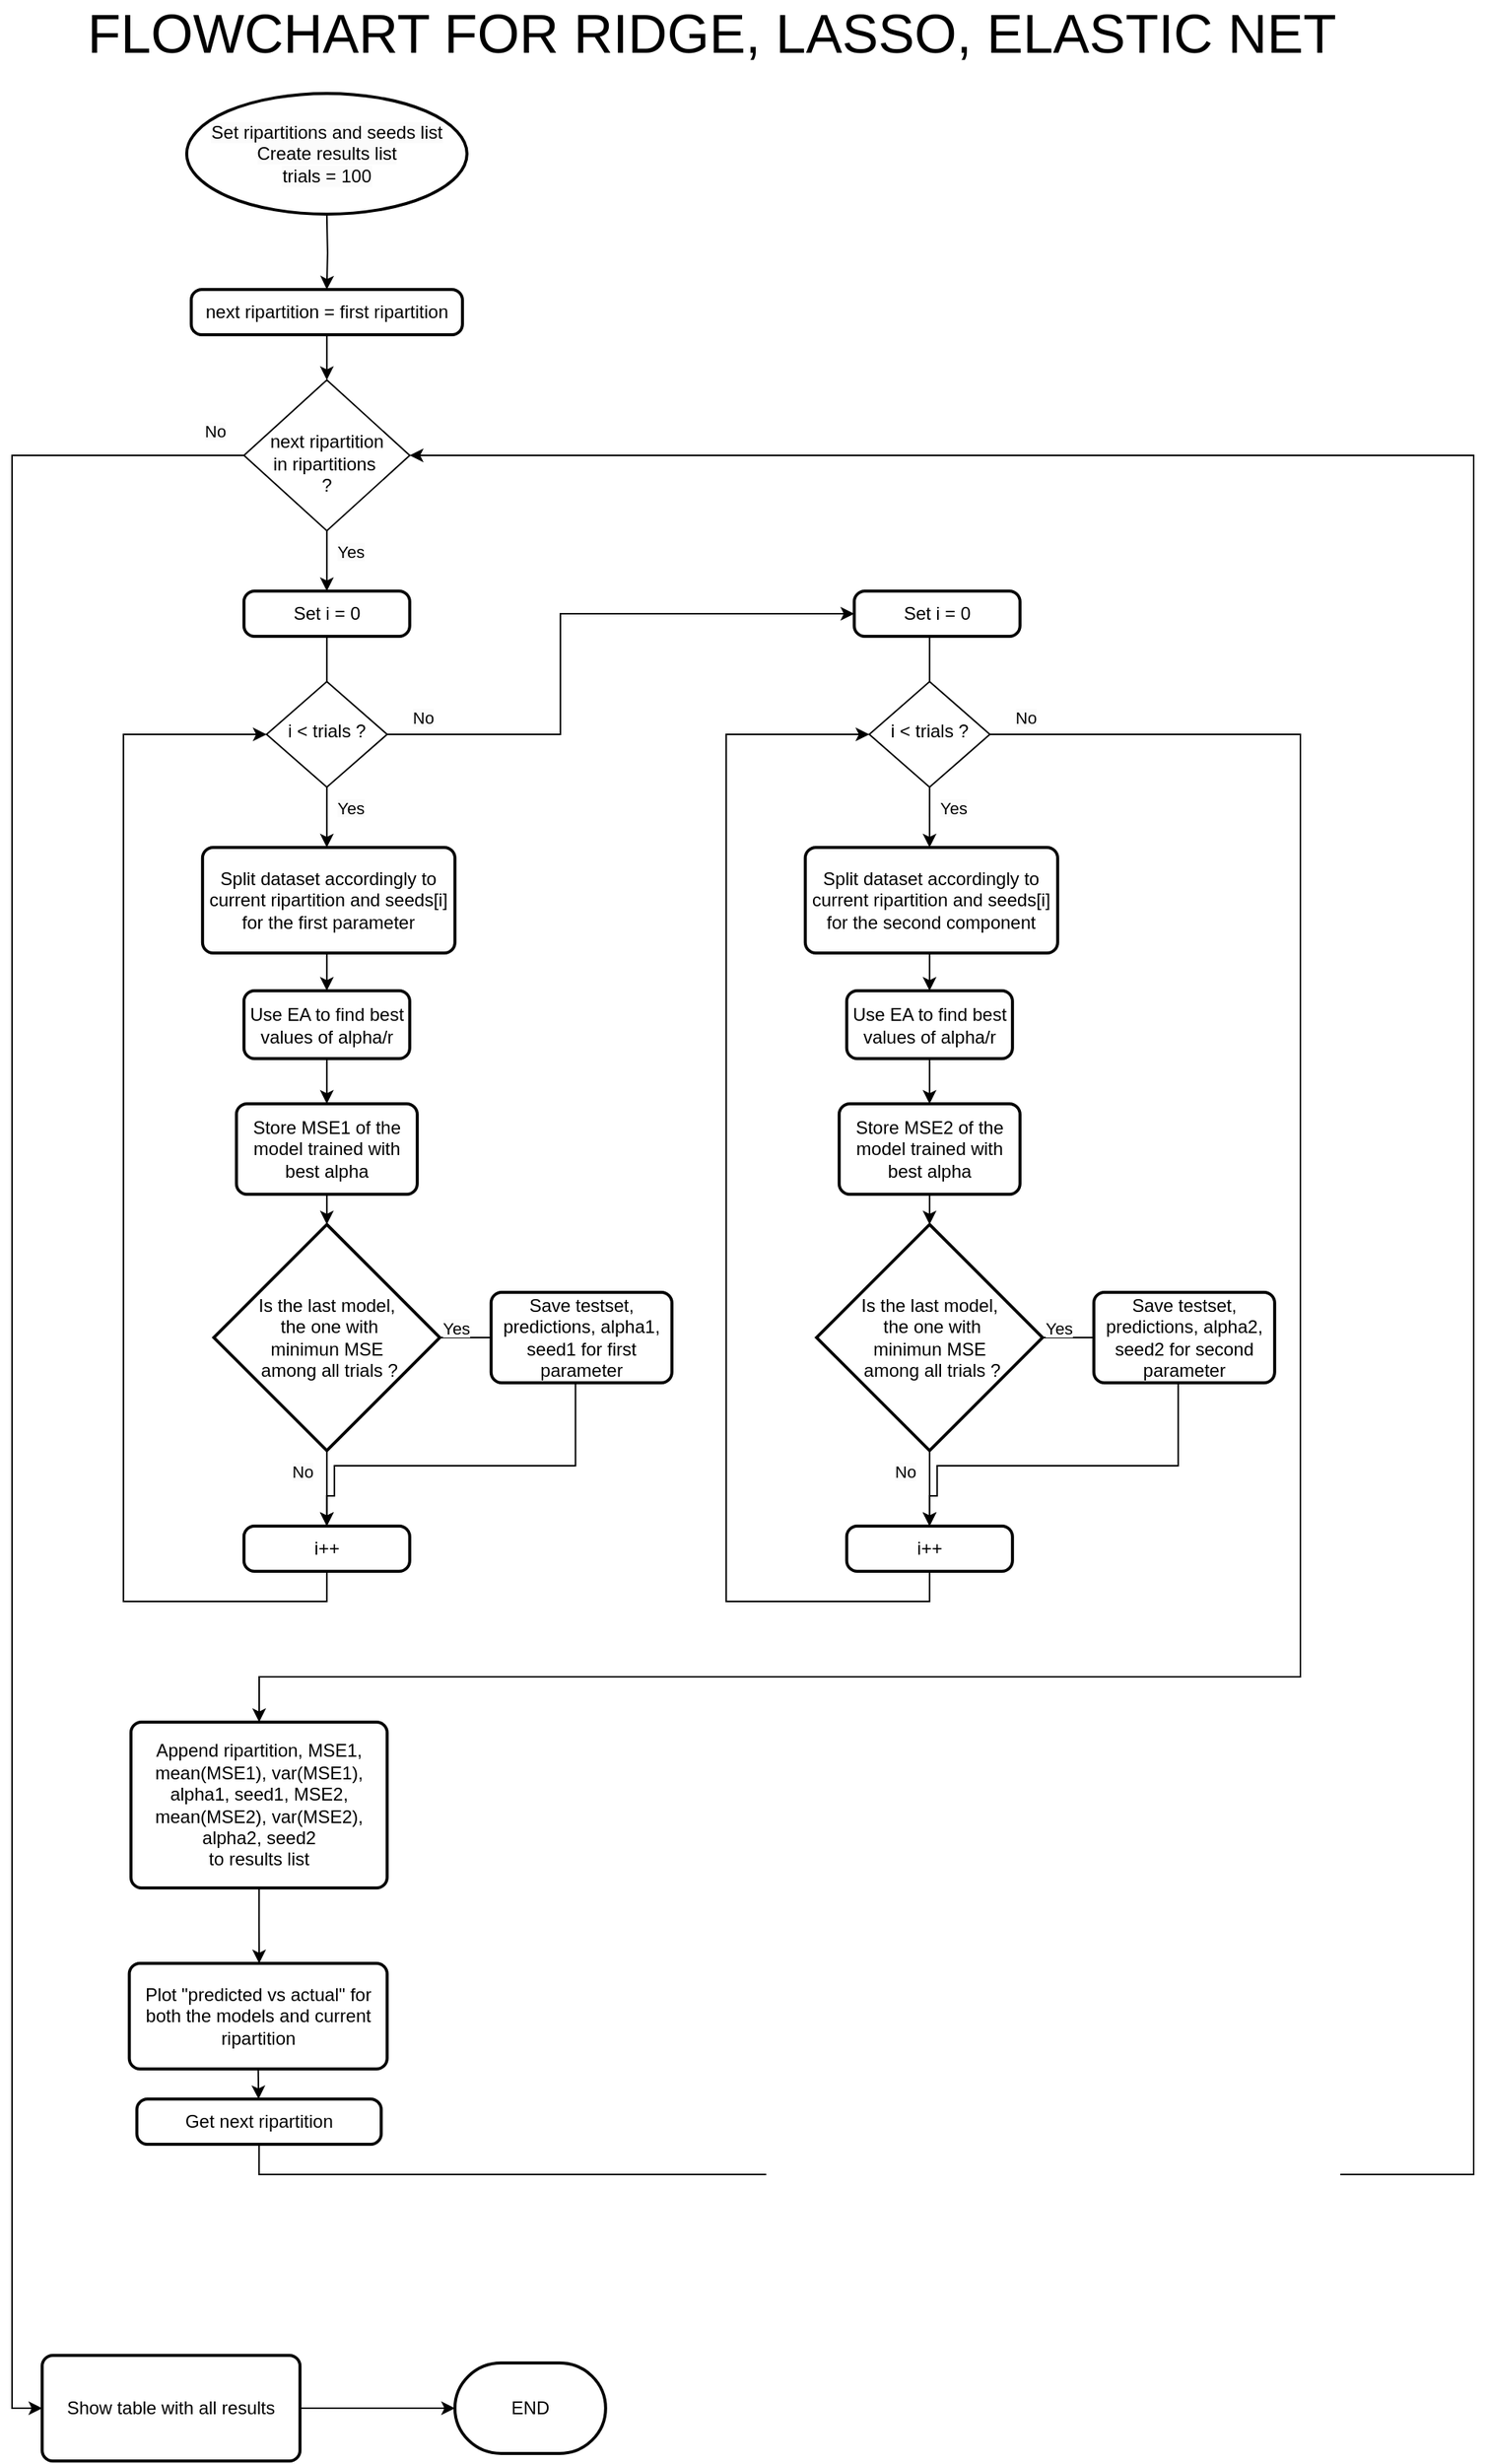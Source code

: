 <mxfile version="22.1.16" type="device">
  <diagram id="C5RBs43oDa-KdzZeNtuy" name="Page-1">
    <mxGraphModel dx="465" dy="234" grid="1" gridSize="10" guides="1" tooltips="1" connect="1" arrows="1" fold="1" page="1" pageScale="1" pageWidth="1169" pageHeight="1654" math="0" shadow="0">
      <root>
        <mxCell id="WIyWlLk6GJQsqaUBKTNV-0" />
        <mxCell id="WIyWlLk6GJQsqaUBKTNV-1" parent="WIyWlLk6GJQsqaUBKTNV-0" />
        <mxCell id="LebVT-fsiNY8ZmQKpkG3-3" style="edgeStyle=orthogonalEdgeStyle;rounded=0;orthogonalLoop=1;jettySize=auto;html=1;exitX=0.5;exitY=1;exitDx=0;exitDy=0;entryX=0.5;entryY=0;entryDx=0;entryDy=0;" parent="WIyWlLk6GJQsqaUBKTNV-1" target="LebVT-fsiNY8ZmQKpkG3-1" edge="1">
          <mxGeometry relative="1" as="geometry">
            <mxPoint x="328.91" y="150" as="sourcePoint" />
          </mxGeometry>
        </mxCell>
        <mxCell id="LebVT-fsiNY8ZmQKpkG3-7" style="edgeStyle=orthogonalEdgeStyle;rounded=0;orthogonalLoop=1;jettySize=auto;html=1;exitX=0.5;exitY=1;exitDx=0;exitDy=0;entryX=0.5;entryY=0;entryDx=0;entryDy=0;" parent="WIyWlLk6GJQsqaUBKTNV-1" source="WIyWlLk6GJQsqaUBKTNV-6" target="LebVT-fsiNY8ZmQKpkG3-5" edge="1">
          <mxGeometry relative="1" as="geometry" />
        </mxCell>
        <mxCell id="LebVT-fsiNY8ZmQKpkG3-87" style="edgeStyle=orthogonalEdgeStyle;rounded=0;orthogonalLoop=1;jettySize=auto;html=1;exitX=0;exitY=0.5;exitDx=0;exitDy=0;entryX=0;entryY=0.5;entryDx=0;entryDy=0;" parent="WIyWlLk6GJQsqaUBKTNV-1" source="WIyWlLk6GJQsqaUBKTNV-6" target="LebVT-fsiNY8ZmQKpkG3-88" edge="1">
          <mxGeometry relative="1" as="geometry">
            <mxPoint x="100.0" y="1623.75" as="targetPoint" />
          </mxGeometry>
        </mxCell>
        <mxCell id="WIyWlLk6GJQsqaUBKTNV-6" value="&lt;br&gt;next ripartition &lt;br&gt;in ripartitions&amp;nbsp;&lt;br&gt;?" style="rhombus;whiteSpace=wrap;html=1;shadow=0;fontFamily=Helvetica;fontSize=12;align=center;strokeWidth=1;spacing=6;spacingTop=-4;" parent="WIyWlLk6GJQsqaUBKTNV-1" vertex="1">
          <mxGeometry x="273.91" y="260" width="110" height="100" as="geometry" />
        </mxCell>
        <mxCell id="LebVT-fsiNY8ZmQKpkG3-4" style="edgeStyle=orthogonalEdgeStyle;rounded=0;orthogonalLoop=1;jettySize=auto;html=1;exitX=0.5;exitY=1;exitDx=0;exitDy=0;entryX=0.5;entryY=0;entryDx=0;entryDy=0;" parent="WIyWlLk6GJQsqaUBKTNV-1" source="LebVT-fsiNY8ZmQKpkG3-1" target="WIyWlLk6GJQsqaUBKTNV-6" edge="1">
          <mxGeometry relative="1" as="geometry" />
        </mxCell>
        <mxCell id="LebVT-fsiNY8ZmQKpkG3-1" value="next ripartition = first ripartition" style="rounded=1;whiteSpace=wrap;html=1;absoluteArcSize=1;arcSize=14;strokeWidth=2;" parent="WIyWlLk6GJQsqaUBKTNV-1" vertex="1">
          <mxGeometry x="238.91" y="200" width="180" height="30" as="geometry" />
        </mxCell>
        <mxCell id="LebVT-fsiNY8ZmQKpkG3-9" style="edgeStyle=orthogonalEdgeStyle;rounded=0;orthogonalLoop=1;jettySize=auto;html=1;exitX=0.5;exitY=1;exitDx=0;exitDy=0;" parent="WIyWlLk6GJQsqaUBKTNV-1" source="LebVT-fsiNY8ZmQKpkG3-5" edge="1">
          <mxGeometry relative="1" as="geometry">
            <mxPoint x="328.91" y="520" as="targetPoint" />
          </mxGeometry>
        </mxCell>
        <mxCell id="LebVT-fsiNY8ZmQKpkG3-5" value="Set i = 0" style="rounded=1;whiteSpace=wrap;html=1;absoluteArcSize=1;arcSize=14;strokeWidth=2;" parent="WIyWlLk6GJQsqaUBKTNV-1" vertex="1">
          <mxGeometry x="273.91" y="400" width="110" height="30" as="geometry" />
        </mxCell>
        <mxCell id="LebVT-fsiNY8ZmQKpkG3-8" value="&lt;span style=&quot;color: rgb(0, 0, 0); font-family: Helvetica; font-size: 11px; font-style: normal; font-variant-ligatures: normal; font-variant-caps: normal; font-weight: 400; letter-spacing: normal; orphans: 2; text-align: center; text-indent: 0px; text-transform: none; widows: 2; word-spacing: 0px; -webkit-text-stroke-width: 0px; background-color: rgb(251, 251, 251); text-decoration-thickness: initial; text-decoration-style: initial; text-decoration-color: initial; float: none; display: inline !important;&quot;&gt;Yes&lt;/span&gt;" style="text;whiteSpace=wrap;html=1;" parent="WIyWlLk6GJQsqaUBKTNV-1" vertex="1">
          <mxGeometry x="333.91" y="360" width="50" height="40" as="geometry" />
        </mxCell>
        <mxCell id="LebVT-fsiNY8ZmQKpkG3-11" style="edgeStyle=orthogonalEdgeStyle;rounded=0;orthogonalLoop=1;jettySize=auto;html=1;exitX=0.5;exitY=1;exitDx=0;exitDy=0;" parent="WIyWlLk6GJQsqaUBKTNV-1" source="LebVT-fsiNY8ZmQKpkG3-10" edge="1">
          <mxGeometry relative="1" as="geometry">
            <mxPoint x="328.91" y="570" as="targetPoint" />
          </mxGeometry>
        </mxCell>
        <mxCell id="LebVT-fsiNY8ZmQKpkG3-36" style="edgeStyle=orthogonalEdgeStyle;rounded=0;orthogonalLoop=1;jettySize=auto;html=1;exitX=1;exitY=0.5;exitDx=0;exitDy=0;entryX=0;entryY=0.5;entryDx=0;entryDy=0;" parent="WIyWlLk6GJQsqaUBKTNV-1" source="LebVT-fsiNY8ZmQKpkG3-10" target="LebVT-fsiNY8ZmQKpkG3-35" edge="1">
          <mxGeometry relative="1" as="geometry">
            <mxPoint x="673.91" y="400" as="targetPoint" />
            <Array as="points">
              <mxPoint x="483.91" y="495" />
              <mxPoint x="483.91" y="415" />
            </Array>
          </mxGeometry>
        </mxCell>
        <mxCell id="LebVT-fsiNY8ZmQKpkG3-10" value="i &amp;lt; trials ?" style="rhombus;whiteSpace=wrap;html=1;shadow=0;fontFamily=Helvetica;fontSize=12;align=center;strokeWidth=1;spacing=6;spacingTop=-4;" parent="WIyWlLk6GJQsqaUBKTNV-1" vertex="1">
          <mxGeometry x="288.91" y="460" width="80" height="70" as="geometry" />
        </mxCell>
        <mxCell id="LebVT-fsiNY8ZmQKpkG3-12" value="&lt;span style=&quot;color: rgb(0, 0, 0); font-family: Helvetica; font-size: 11px; font-style: normal; font-variant-ligatures: normal; font-variant-caps: normal; font-weight: 400; letter-spacing: normal; orphans: 2; text-align: center; text-indent: 0px; text-transform: none; widows: 2; word-spacing: 0px; -webkit-text-stroke-width: 0px; background-color: rgb(251, 251, 251); text-decoration-thickness: initial; text-decoration-style: initial; text-decoration-color: initial; float: none; display: inline !important;&quot;&gt;Yes&lt;/span&gt;" style="text;whiteSpace=wrap;html=1;" parent="WIyWlLk6GJQsqaUBKTNV-1" vertex="1">
          <mxGeometry x="333.91" y="530" width="50" height="40" as="geometry" />
        </mxCell>
        <mxCell id="LebVT-fsiNY8ZmQKpkG3-19" style="edgeStyle=orthogonalEdgeStyle;rounded=0;orthogonalLoop=1;jettySize=auto;html=1;exitX=0.5;exitY=1;exitDx=0;exitDy=0;entryX=0.5;entryY=0;entryDx=0;entryDy=0;" parent="WIyWlLk6GJQsqaUBKTNV-1" source="LebVT-fsiNY8ZmQKpkG3-13" target="LebVT-fsiNY8ZmQKpkG3-14" edge="1">
          <mxGeometry relative="1" as="geometry" />
        </mxCell>
        <mxCell id="LebVT-fsiNY8ZmQKpkG3-13" value="Split dataset accordingly to current ripartition and seeds[i] for the first parameter" style="rounded=1;whiteSpace=wrap;html=1;absoluteArcSize=1;arcSize=14;strokeWidth=2;" parent="WIyWlLk6GJQsqaUBKTNV-1" vertex="1">
          <mxGeometry x="246.41" y="570" width="167.5" height="70" as="geometry" />
        </mxCell>
        <mxCell id="LebVT-fsiNY8ZmQKpkG3-17" value="" style="edgeStyle=orthogonalEdgeStyle;rounded=0;orthogonalLoop=1;jettySize=auto;html=1;" parent="WIyWlLk6GJQsqaUBKTNV-1" source="LebVT-fsiNY8ZmQKpkG3-14" target="LebVT-fsiNY8ZmQKpkG3-16" edge="1">
          <mxGeometry relative="1" as="geometry" />
        </mxCell>
        <mxCell id="LebVT-fsiNY8ZmQKpkG3-14" value="Use EA to find best values of alpha/r" style="rounded=1;whiteSpace=wrap;html=1;absoluteArcSize=1;arcSize=14;strokeWidth=2;" parent="WIyWlLk6GJQsqaUBKTNV-1" vertex="1">
          <mxGeometry x="273.91" y="665" width="110" height="45" as="geometry" />
        </mxCell>
        <mxCell id="LebVT-fsiNY8ZmQKpkG3-16" value="Store MSE1 of the model trained with best alpha" style="rounded=1;whiteSpace=wrap;html=1;absoluteArcSize=1;arcSize=14;strokeWidth=2;" parent="WIyWlLk6GJQsqaUBKTNV-1" vertex="1">
          <mxGeometry x="268.91" y="740" width="120" height="60" as="geometry" />
        </mxCell>
        <mxCell id="LebVT-fsiNY8ZmQKpkG3-22" style="edgeStyle=orthogonalEdgeStyle;rounded=0;orthogonalLoop=1;jettySize=auto;html=1;exitX=1;exitY=0.5;exitDx=0;exitDy=0;exitPerimeter=0;" parent="WIyWlLk6GJQsqaUBKTNV-1" source="LebVT-fsiNY8ZmQKpkG3-20" edge="1">
          <mxGeometry relative="1" as="geometry">
            <mxPoint x="483.91" y="894.862" as="targetPoint" />
          </mxGeometry>
        </mxCell>
        <mxCell id="LebVT-fsiNY8ZmQKpkG3-26" style="edgeStyle=orthogonalEdgeStyle;rounded=0;orthogonalLoop=1;jettySize=auto;html=1;exitX=0.5;exitY=1;exitDx=0;exitDy=0;exitPerimeter=0;" parent="WIyWlLk6GJQsqaUBKTNV-1" source="LebVT-fsiNY8ZmQKpkG3-20" target="LebVT-fsiNY8ZmQKpkG3-28" edge="1">
          <mxGeometry relative="1" as="geometry">
            <mxPoint x="329.151" y="1030" as="targetPoint" />
          </mxGeometry>
        </mxCell>
        <mxCell id="LebVT-fsiNY8ZmQKpkG3-20" value="Is the last model,&lt;br&gt;&amp;nbsp;the one with &lt;br&gt;minimun MSE&lt;br&gt;&amp;nbsp;among all trials ?" style="strokeWidth=2;html=1;shape=mxgraph.flowchart.decision;whiteSpace=wrap;" parent="WIyWlLk6GJQsqaUBKTNV-1" vertex="1">
          <mxGeometry x="253.91" y="820" width="150" height="150" as="geometry" />
        </mxCell>
        <mxCell id="LebVT-fsiNY8ZmQKpkG3-21" style="edgeStyle=orthogonalEdgeStyle;rounded=0;orthogonalLoop=1;jettySize=auto;html=1;exitX=0.5;exitY=1;exitDx=0;exitDy=0;entryX=0.5;entryY=0;entryDx=0;entryDy=0;entryPerimeter=0;" parent="WIyWlLk6GJQsqaUBKTNV-1" source="LebVT-fsiNY8ZmQKpkG3-16" target="LebVT-fsiNY8ZmQKpkG3-20" edge="1">
          <mxGeometry relative="1" as="geometry" />
        </mxCell>
        <mxCell id="LebVT-fsiNY8ZmQKpkG3-23" value="&lt;span style=&quot;color: rgb(0, 0, 0); font-family: Helvetica; font-size: 11px; font-style: normal; font-variant-ligatures: normal; font-variant-caps: normal; font-weight: 400; letter-spacing: normal; orphans: 2; text-align: center; text-indent: 0px; text-transform: none; widows: 2; word-spacing: 0px; -webkit-text-stroke-width: 0px; background-color: rgb(251, 251, 251); text-decoration-thickness: initial; text-decoration-style: initial; text-decoration-color: initial; float: none; display: inline !important;&quot;&gt;Yes&lt;/span&gt;" style="text;whiteSpace=wrap;html=1;" parent="WIyWlLk6GJQsqaUBKTNV-1" vertex="1">
          <mxGeometry x="403.91" y="875" width="50" height="40" as="geometry" />
        </mxCell>
        <mxCell id="LebVT-fsiNY8ZmQKpkG3-27" style="edgeStyle=orthogonalEdgeStyle;rounded=0;orthogonalLoop=1;jettySize=auto;html=1;exitX=0.5;exitY=1;exitDx=0;exitDy=0;entryX=0.5;entryY=0;entryDx=0;entryDy=0;" parent="WIyWlLk6GJQsqaUBKTNV-1" source="LebVT-fsiNY8ZmQKpkG3-24" target="LebVT-fsiNY8ZmQKpkG3-28" edge="1">
          <mxGeometry relative="1" as="geometry">
            <mxPoint x="463.91" y="1000" as="targetPoint" />
            <Array as="points">
              <mxPoint x="493.91" y="925" />
              <mxPoint x="493.91" y="980" />
              <mxPoint x="333.91" y="980" />
              <mxPoint x="333.91" y="1000" />
              <mxPoint x="328.91" y="1000" />
            </Array>
          </mxGeometry>
        </mxCell>
        <mxCell id="LebVT-fsiNY8ZmQKpkG3-24" value="Save testset, predictions, alpha1, seed1 for first parameter" style="rounded=1;whiteSpace=wrap;html=1;absoluteArcSize=1;arcSize=14;strokeWidth=2;" parent="WIyWlLk6GJQsqaUBKTNV-1" vertex="1">
          <mxGeometry x="437.91" y="865" width="120" height="60" as="geometry" />
        </mxCell>
        <mxCell id="LebVT-fsiNY8ZmQKpkG3-31" style="edgeStyle=orthogonalEdgeStyle;rounded=0;orthogonalLoop=1;jettySize=auto;html=1;exitX=0.5;exitY=1;exitDx=0;exitDy=0;entryX=0;entryY=0.5;entryDx=0;entryDy=0;" parent="WIyWlLk6GJQsqaUBKTNV-1" source="LebVT-fsiNY8ZmQKpkG3-28" target="LebVT-fsiNY8ZmQKpkG3-10" edge="1">
          <mxGeometry relative="1" as="geometry">
            <mxPoint x="173.91" y="400" as="targetPoint" />
            <Array as="points">
              <mxPoint x="328.91" y="1070" />
              <mxPoint x="193.91" y="1070" />
              <mxPoint x="193.91" y="495" />
            </Array>
          </mxGeometry>
        </mxCell>
        <mxCell id="LebVT-fsiNY8ZmQKpkG3-28" value="i++" style="rounded=1;whiteSpace=wrap;html=1;absoluteArcSize=1;arcSize=14;strokeWidth=2;" parent="WIyWlLk6GJQsqaUBKTNV-1" vertex="1">
          <mxGeometry x="273.91" y="1020" width="110" height="30" as="geometry" />
        </mxCell>
        <mxCell id="LebVT-fsiNY8ZmQKpkG3-29" value="&lt;span style=&quot;color: rgb(0, 0, 0); font-family: Helvetica; font-size: 11px; font-style: normal; font-variant-ligatures: normal; font-variant-caps: normal; font-weight: 400; letter-spacing: normal; orphans: 2; text-align: center; text-indent: 0px; text-transform: none; widows: 2; word-spacing: 0px; -webkit-text-stroke-width: 0px; background-color: rgb(251, 251, 251); text-decoration-thickness: initial; text-decoration-style: initial; text-decoration-color: initial; float: none; display: inline !important;&quot;&gt;No&lt;/span&gt;" style="text;whiteSpace=wrap;html=1;" parent="WIyWlLk6GJQsqaUBKTNV-1" vertex="1">
          <mxGeometry x="303.91" y="970" width="50" height="40" as="geometry" />
        </mxCell>
        <mxCell id="LebVT-fsiNY8ZmQKpkG3-34" value="&lt;span style=&quot;color: rgb(0, 0, 0); font-family: Helvetica; font-size: 11px; font-style: normal; font-variant-ligatures: normal; font-variant-caps: normal; font-weight: 400; letter-spacing: normal; orphans: 2; text-align: center; text-indent: 0px; text-transform: none; widows: 2; word-spacing: 0px; -webkit-text-stroke-width: 0px; background-color: rgb(251, 251, 251); text-decoration-thickness: initial; text-decoration-style: initial; text-decoration-color: initial; float: none; display: inline !important;&quot;&gt;No&lt;/span&gt;" style="text;whiteSpace=wrap;html=1;" parent="WIyWlLk6GJQsqaUBKTNV-1" vertex="1">
          <mxGeometry x="383.91" y="470" width="50" height="40" as="geometry" />
        </mxCell>
        <mxCell id="LebVT-fsiNY8ZmQKpkG3-35" value="Set i = 0" style="rounded=1;whiteSpace=wrap;html=1;absoluteArcSize=1;arcSize=14;strokeWidth=2;" parent="WIyWlLk6GJQsqaUBKTNV-1" vertex="1">
          <mxGeometry x="678.91" y="400" width="110" height="30" as="geometry" />
        </mxCell>
        <mxCell id="LebVT-fsiNY8ZmQKpkG3-37" style="edgeStyle=orthogonalEdgeStyle;rounded=0;orthogonalLoop=1;jettySize=auto;html=1;exitX=0.5;exitY=1;exitDx=0;exitDy=0;" parent="WIyWlLk6GJQsqaUBKTNV-1" edge="1">
          <mxGeometry relative="1" as="geometry">
            <mxPoint x="728.91" y="520" as="targetPoint" />
            <mxPoint x="728.91" y="430" as="sourcePoint" />
            <Array as="points">
              <mxPoint x="728.91" y="475" />
              <mxPoint x="729.91" y="520" />
            </Array>
          </mxGeometry>
        </mxCell>
        <mxCell id="LebVT-fsiNY8ZmQKpkG3-39" style="edgeStyle=orthogonalEdgeStyle;rounded=0;orthogonalLoop=1;jettySize=auto;html=1;exitX=0.5;exitY=1;exitDx=0;exitDy=0;" parent="WIyWlLk6GJQsqaUBKTNV-1" source="LebVT-fsiNY8ZmQKpkG3-40" edge="1">
          <mxGeometry relative="1" as="geometry">
            <mxPoint x="728.91" y="570" as="targetPoint" />
          </mxGeometry>
        </mxCell>
        <mxCell id="LebVT-fsiNY8ZmQKpkG3-40" value="i &amp;lt; trials ?" style="rhombus;whiteSpace=wrap;html=1;shadow=0;fontFamily=Helvetica;fontSize=12;align=center;strokeWidth=1;spacing=6;spacingTop=-4;" parent="WIyWlLk6GJQsqaUBKTNV-1" vertex="1">
          <mxGeometry x="688.91" y="460" width="80" height="70" as="geometry" />
        </mxCell>
        <mxCell id="LebVT-fsiNY8ZmQKpkG3-41" value="&lt;span style=&quot;color: rgb(0, 0, 0); font-family: Helvetica; font-size: 11px; font-style: normal; font-variant-ligatures: normal; font-variant-caps: normal; font-weight: 400; letter-spacing: normal; orphans: 2; text-align: center; text-indent: 0px; text-transform: none; widows: 2; word-spacing: 0px; -webkit-text-stroke-width: 0px; background-color: rgb(251, 251, 251); text-decoration-thickness: initial; text-decoration-style: initial; text-decoration-color: initial; float: none; display: inline !important;&quot;&gt;Yes&lt;/span&gt;" style="text;whiteSpace=wrap;html=1;" parent="WIyWlLk6GJQsqaUBKTNV-1" vertex="1">
          <mxGeometry x="733.91" y="530" width="50" height="40" as="geometry" />
        </mxCell>
        <mxCell id="LebVT-fsiNY8ZmQKpkG3-42" style="edgeStyle=orthogonalEdgeStyle;rounded=0;orthogonalLoop=1;jettySize=auto;html=1;exitX=0.5;exitY=1;exitDx=0;exitDy=0;entryX=0.5;entryY=0;entryDx=0;entryDy=0;" parent="WIyWlLk6GJQsqaUBKTNV-1" source="LebVT-fsiNY8ZmQKpkG3-43" target="LebVT-fsiNY8ZmQKpkG3-45" edge="1">
          <mxGeometry relative="1" as="geometry" />
        </mxCell>
        <mxCell id="LebVT-fsiNY8ZmQKpkG3-43" value="Split dataset accordingly to current ripartition and seeds[i] for the second component" style="rounded=1;whiteSpace=wrap;html=1;absoluteArcSize=1;arcSize=14;strokeWidth=2;" parent="WIyWlLk6GJQsqaUBKTNV-1" vertex="1">
          <mxGeometry x="646.41" y="570" width="167.5" height="70" as="geometry" />
        </mxCell>
        <mxCell id="LebVT-fsiNY8ZmQKpkG3-44" value="" style="edgeStyle=orthogonalEdgeStyle;rounded=0;orthogonalLoop=1;jettySize=auto;html=1;" parent="WIyWlLk6GJQsqaUBKTNV-1" source="LebVT-fsiNY8ZmQKpkG3-45" target="LebVT-fsiNY8ZmQKpkG3-46" edge="1">
          <mxGeometry relative="1" as="geometry" />
        </mxCell>
        <mxCell id="LebVT-fsiNY8ZmQKpkG3-45" value="Use EA to find best values of alpha/r" style="rounded=1;whiteSpace=wrap;html=1;absoluteArcSize=1;arcSize=14;strokeWidth=2;" parent="WIyWlLk6GJQsqaUBKTNV-1" vertex="1">
          <mxGeometry x="673.91" y="665" width="110" height="45" as="geometry" />
        </mxCell>
        <mxCell id="LebVT-fsiNY8ZmQKpkG3-46" value="Store MSE2 of the model trained with best alpha" style="rounded=1;whiteSpace=wrap;html=1;absoluteArcSize=1;arcSize=14;strokeWidth=2;" parent="WIyWlLk6GJQsqaUBKTNV-1" vertex="1">
          <mxGeometry x="668.91" y="740" width="120" height="60" as="geometry" />
        </mxCell>
        <mxCell id="LebVT-fsiNY8ZmQKpkG3-47" style="edgeStyle=orthogonalEdgeStyle;rounded=0;orthogonalLoop=1;jettySize=auto;html=1;exitX=1;exitY=0.5;exitDx=0;exitDy=0;exitPerimeter=0;" parent="WIyWlLk6GJQsqaUBKTNV-1" source="LebVT-fsiNY8ZmQKpkG3-49" edge="1">
          <mxGeometry relative="1" as="geometry">
            <mxPoint x="883.91" y="894.862" as="targetPoint" />
          </mxGeometry>
        </mxCell>
        <mxCell id="LebVT-fsiNY8ZmQKpkG3-48" style="edgeStyle=orthogonalEdgeStyle;rounded=0;orthogonalLoop=1;jettySize=auto;html=1;exitX=0.5;exitY=1;exitDx=0;exitDy=0;exitPerimeter=0;" parent="WIyWlLk6GJQsqaUBKTNV-1" source="LebVT-fsiNY8ZmQKpkG3-49" target="LebVT-fsiNY8ZmQKpkG3-55" edge="1">
          <mxGeometry relative="1" as="geometry">
            <mxPoint x="729.151" y="1030" as="targetPoint" />
          </mxGeometry>
        </mxCell>
        <mxCell id="LebVT-fsiNY8ZmQKpkG3-49" value="Is the last model,&lt;br&gt;&amp;nbsp;the one with &lt;br&gt;minimun MSE&lt;br&gt;&amp;nbsp;among all trials ?" style="strokeWidth=2;html=1;shape=mxgraph.flowchart.decision;whiteSpace=wrap;" parent="WIyWlLk6GJQsqaUBKTNV-1" vertex="1">
          <mxGeometry x="653.91" y="820" width="150" height="150" as="geometry" />
        </mxCell>
        <mxCell id="LebVT-fsiNY8ZmQKpkG3-50" style="edgeStyle=orthogonalEdgeStyle;rounded=0;orthogonalLoop=1;jettySize=auto;html=1;exitX=0.5;exitY=1;exitDx=0;exitDy=0;entryX=0.5;entryY=0;entryDx=0;entryDy=0;entryPerimeter=0;" parent="WIyWlLk6GJQsqaUBKTNV-1" source="LebVT-fsiNY8ZmQKpkG3-46" target="LebVT-fsiNY8ZmQKpkG3-49" edge="1">
          <mxGeometry relative="1" as="geometry" />
        </mxCell>
        <mxCell id="LebVT-fsiNY8ZmQKpkG3-51" value="&lt;span style=&quot;color: rgb(0, 0, 0); font-family: Helvetica; font-size: 11px; font-style: normal; font-variant-ligatures: normal; font-variant-caps: normal; font-weight: 400; letter-spacing: normal; orphans: 2; text-align: center; text-indent: 0px; text-transform: none; widows: 2; word-spacing: 0px; -webkit-text-stroke-width: 0px; background-color: rgb(251, 251, 251); text-decoration-thickness: initial; text-decoration-style: initial; text-decoration-color: initial; float: none; display: inline !important;&quot;&gt;Yes&lt;/span&gt;" style="text;whiteSpace=wrap;html=1;" parent="WIyWlLk6GJQsqaUBKTNV-1" vertex="1">
          <mxGeometry x="803.91" y="875" width="50" height="40" as="geometry" />
        </mxCell>
        <mxCell id="LebVT-fsiNY8ZmQKpkG3-52" style="edgeStyle=orthogonalEdgeStyle;rounded=0;orthogonalLoop=1;jettySize=auto;html=1;exitX=0.5;exitY=1;exitDx=0;exitDy=0;entryX=0.5;entryY=0;entryDx=0;entryDy=0;" parent="WIyWlLk6GJQsqaUBKTNV-1" source="LebVT-fsiNY8ZmQKpkG3-53" target="LebVT-fsiNY8ZmQKpkG3-55" edge="1">
          <mxGeometry relative="1" as="geometry">
            <mxPoint x="863.91" y="1000" as="targetPoint" />
            <Array as="points">
              <mxPoint x="893.91" y="925" />
              <mxPoint x="893.91" y="980" />
              <mxPoint x="733.91" y="980" />
              <mxPoint x="733.91" y="1000" />
              <mxPoint x="728.91" y="1000" />
            </Array>
          </mxGeometry>
        </mxCell>
        <mxCell id="LebVT-fsiNY8ZmQKpkG3-53" value="Save testset, predictions, alpha2, seed2 for second parameter" style="rounded=1;whiteSpace=wrap;html=1;absoluteArcSize=1;arcSize=14;strokeWidth=2;" parent="WIyWlLk6GJQsqaUBKTNV-1" vertex="1">
          <mxGeometry x="837.91" y="865" width="120" height="60" as="geometry" />
        </mxCell>
        <mxCell id="LebVT-fsiNY8ZmQKpkG3-54" style="edgeStyle=orthogonalEdgeStyle;rounded=0;orthogonalLoop=1;jettySize=auto;html=1;exitX=0.5;exitY=1;exitDx=0;exitDy=0;entryX=0;entryY=0.5;entryDx=0;entryDy=0;" parent="WIyWlLk6GJQsqaUBKTNV-1" source="LebVT-fsiNY8ZmQKpkG3-55" target="LebVT-fsiNY8ZmQKpkG3-40" edge="1">
          <mxGeometry relative="1" as="geometry">
            <mxPoint x="673.91" y="415" as="targetPoint" />
            <Array as="points">
              <mxPoint x="728.91" y="1070" />
              <mxPoint x="593.91" y="1070" />
              <mxPoint x="593.91" y="495" />
            </Array>
          </mxGeometry>
        </mxCell>
        <mxCell id="LebVT-fsiNY8ZmQKpkG3-55" value="i++" style="rounded=1;whiteSpace=wrap;html=1;absoluteArcSize=1;arcSize=14;strokeWidth=2;" parent="WIyWlLk6GJQsqaUBKTNV-1" vertex="1">
          <mxGeometry x="673.91" y="1020" width="110" height="30" as="geometry" />
        </mxCell>
        <mxCell id="LebVT-fsiNY8ZmQKpkG3-56" value="&lt;span style=&quot;color: rgb(0, 0, 0); font-family: Helvetica; font-size: 11px; font-style: normal; font-variant-ligatures: normal; font-variant-caps: normal; font-weight: 400; letter-spacing: normal; orphans: 2; text-align: center; text-indent: 0px; text-transform: none; widows: 2; word-spacing: 0px; -webkit-text-stroke-width: 0px; background-color: rgb(251, 251, 251); text-decoration-thickness: initial; text-decoration-style: initial; text-decoration-color: initial; float: none; display: inline !important;&quot;&gt;No&lt;/span&gt;" style="text;whiteSpace=wrap;html=1;" parent="WIyWlLk6GJQsqaUBKTNV-1" vertex="1">
          <mxGeometry x="703.91" y="970" width="50" height="40" as="geometry" />
        </mxCell>
        <mxCell id="LebVT-fsiNY8ZmQKpkG3-57" value="&lt;span style=&quot;color: rgb(0, 0, 0); font-family: Helvetica; font-size: 11px; font-style: normal; font-variant-ligatures: normal; font-variant-caps: normal; font-weight: 400; letter-spacing: normal; orphans: 2; text-align: center; text-indent: 0px; text-transform: none; widows: 2; word-spacing: 0px; -webkit-text-stroke-width: 0px; background-color: rgb(251, 251, 251); text-decoration-thickness: initial; text-decoration-style: initial; text-decoration-color: initial; float: none; display: inline !important;&quot;&gt;No&lt;/span&gt;" style="text;whiteSpace=wrap;html=1;" parent="WIyWlLk6GJQsqaUBKTNV-1" vertex="1">
          <mxGeometry x="783.91" y="470" width="50" height="40" as="geometry" />
        </mxCell>
        <mxCell id="LebVT-fsiNY8ZmQKpkG3-81" value="" style="edgeStyle=orthogonalEdgeStyle;rounded=0;orthogonalLoop=1;jettySize=auto;html=1;exitX=1;exitY=0.5;exitDx=0;exitDy=0;" parent="WIyWlLk6GJQsqaUBKTNV-1" source="LebVT-fsiNY8ZmQKpkG3-40" target="LebVT-fsiNY8ZmQKpkG3-80" edge="1">
          <mxGeometry relative="1" as="geometry">
            <mxPoint x="983.91" y="1130" as="targetPoint" />
            <mxPoint x="768.91" y="495" as="sourcePoint" />
            <Array as="points">
              <mxPoint x="975" y="495" />
              <mxPoint x="975" y="1120" />
              <mxPoint x="284" y="1120" />
            </Array>
          </mxGeometry>
        </mxCell>
        <mxCell id="LebVT-fsiNY8ZmQKpkG3-82" style="edgeStyle=orthogonalEdgeStyle;rounded=0;orthogonalLoop=1;jettySize=auto;html=1;exitX=0.5;exitY=1;exitDx=0;exitDy=0;" parent="WIyWlLk6GJQsqaUBKTNV-1" source="LebVT-fsiNY8ZmQKpkG3-80" edge="1">
          <mxGeometry relative="1" as="geometry">
            <mxPoint x="284" y="1310" as="targetPoint" />
          </mxGeometry>
        </mxCell>
        <mxCell id="LebVT-fsiNY8ZmQKpkG3-80" value="Append ripartition, MSE1, mean(MSE1), var(MSE1), alpha1, seed1, MSE2, mean(MSE2), var(MSE2), alpha2, seed2 &lt;br&gt;to results list" style="rounded=1;whiteSpace=wrap;html=1;absoluteArcSize=1;arcSize=14;strokeWidth=2;" parent="WIyWlLk6GJQsqaUBKTNV-1" vertex="1">
          <mxGeometry x="198.91" y="1150" width="170" height="110" as="geometry" />
        </mxCell>
        <mxCell id="LebVT-fsiNY8ZmQKpkG3-84" style="edgeStyle=orthogonalEdgeStyle;rounded=0;orthogonalLoop=1;jettySize=auto;html=1;exitX=0.5;exitY=1;exitDx=0;exitDy=0;" parent="WIyWlLk6GJQsqaUBKTNV-1" source="LebVT-fsiNY8ZmQKpkG3-83" edge="1">
          <mxGeometry relative="1" as="geometry">
            <mxPoint x="283.593" y="1400" as="targetPoint" />
          </mxGeometry>
        </mxCell>
        <mxCell id="LebVT-fsiNY8ZmQKpkG3-83" value="Plot &quot;predicted vs actual&quot; for both the models and current ripartition" style="rounded=1;whiteSpace=wrap;html=1;absoluteArcSize=1;arcSize=14;strokeWidth=2;" parent="WIyWlLk6GJQsqaUBKTNV-1" vertex="1">
          <mxGeometry x="197.82" y="1310" width="171.09" height="70" as="geometry" />
        </mxCell>
        <mxCell id="LebVT-fsiNY8ZmQKpkG3-86" style="edgeStyle=orthogonalEdgeStyle;rounded=0;orthogonalLoop=1;jettySize=auto;html=1;exitX=0.5;exitY=1;exitDx=0;exitDy=0;entryX=1;entryY=0.5;entryDx=0;entryDy=0;" parent="WIyWlLk6GJQsqaUBKTNV-1" source="LebVT-fsiNY8ZmQKpkG3-85" target="WIyWlLk6GJQsqaUBKTNV-6" edge="1">
          <mxGeometry relative="1" as="geometry">
            <Array as="points">
              <mxPoint x="284" y="1450" />
              <mxPoint x="1090" y="1450" />
              <mxPoint x="1090" y="310" />
            </Array>
          </mxGeometry>
        </mxCell>
        <mxCell id="LebVT-fsiNY8ZmQKpkG3-85" value="Get next ripartition" style="rounded=1;whiteSpace=wrap;html=1;absoluteArcSize=1;arcSize=14;strokeWidth=2;" parent="WIyWlLk6GJQsqaUBKTNV-1" vertex="1">
          <mxGeometry x="202.82" y="1400" width="162.18" height="30" as="geometry" />
        </mxCell>
        <mxCell id="LebVT-fsiNY8ZmQKpkG3-89" style="edgeStyle=orthogonalEdgeStyle;rounded=0;orthogonalLoop=1;jettySize=auto;html=1;exitX=1;exitY=0.5;exitDx=0;exitDy=0;entryX=0;entryY=0.5;entryDx=0;entryDy=0;entryPerimeter=0;" parent="WIyWlLk6GJQsqaUBKTNV-1" source="LebVT-fsiNY8ZmQKpkG3-88" target="LebVT-fsiNY8ZmQKpkG3-90" edge="1">
          <mxGeometry relative="1" as="geometry">
            <mxPoint x="410" y="1604.75" as="targetPoint" />
          </mxGeometry>
        </mxCell>
        <mxCell id="LebVT-fsiNY8ZmQKpkG3-88" value="Show table with all results" style="rounded=1;whiteSpace=wrap;html=1;absoluteArcSize=1;arcSize=14;strokeWidth=2;" parent="WIyWlLk6GJQsqaUBKTNV-1" vertex="1">
          <mxGeometry x="140" y="1570" width="171.09" height="70" as="geometry" />
        </mxCell>
        <mxCell id="LebVT-fsiNY8ZmQKpkG3-90" value="END" style="strokeWidth=2;html=1;shape=mxgraph.flowchart.terminator;whiteSpace=wrap;" parent="WIyWlLk6GJQsqaUBKTNV-1" vertex="1">
          <mxGeometry x="413.91" y="1575" width="100" height="60" as="geometry" />
        </mxCell>
        <mxCell id="LebVT-fsiNY8ZmQKpkG3-91" value="&lt;span style=&quot;color: rgb(0, 0, 0); font-family: Helvetica; font-size: 11px; font-style: normal; font-variant-ligatures: normal; font-variant-caps: normal; font-weight: 400; letter-spacing: normal; orphans: 2; text-align: center; text-indent: 0px; text-transform: none; widows: 2; word-spacing: 0px; -webkit-text-stroke-width: 0px; background-color: rgb(251, 251, 251); text-decoration-thickness: initial; text-decoration-style: initial; text-decoration-color: initial; float: none; display: inline !important;&quot;&gt;No&lt;/span&gt;" style="text;whiteSpace=wrap;html=1;" parent="WIyWlLk6GJQsqaUBKTNV-1" vertex="1">
          <mxGeometry x="246.41" y="280" width="50" height="40" as="geometry" />
        </mxCell>
        <mxCell id="LebVT-fsiNY8ZmQKpkG3-92" value="&lt;font style=&quot;font-size: 36px;&quot;&gt;FLOWCHART FOR RIDGE, LASSO, ELASTIC NET&lt;/font&gt;" style="text;html=1;strokeColor=none;fillColor=none;align=center;verticalAlign=middle;whiteSpace=wrap;rounded=0;" parent="WIyWlLk6GJQsqaUBKTNV-1" vertex="1">
          <mxGeometry x="162" y="10" width="845" height="40" as="geometry" />
        </mxCell>
        <mxCell id="nP6RlZrr9xRuI3rNWLar-0" value="&lt;span style=&quot;color: rgb(0, 0, 0); font-family: Helvetica; font-size: 12px; font-style: normal; font-variant-ligatures: normal; font-variant-caps: normal; font-weight: 400; letter-spacing: normal; orphans: 2; text-align: center; text-indent: 0px; text-transform: none; widows: 2; word-spacing: 0px; -webkit-text-stroke-width: 0px; background-color: rgb(251, 251, 251); text-decoration-thickness: initial; text-decoration-style: initial; text-decoration-color: initial; float: none; display: inline !important;&quot;&gt;Set ripartitions and seeds list&lt;/span&gt;&lt;br style=&quot;border-color: var(--border-color); color: rgb(0, 0, 0); font-family: Helvetica; font-size: 12px; font-style: normal; font-variant-ligatures: normal; font-variant-caps: normal; font-weight: 400; letter-spacing: normal; orphans: 2; text-align: center; text-indent: 0px; text-transform: none; widows: 2; word-spacing: 0px; -webkit-text-stroke-width: 0px; background-color: rgb(251, 251, 251); text-decoration-thickness: initial; text-decoration-style: initial; text-decoration-color: initial;&quot;&gt;&lt;span style=&quot;color: rgb(0, 0, 0); font-family: Helvetica; font-size: 12px; font-style: normal; font-variant-ligatures: normal; font-variant-caps: normal; font-weight: 400; letter-spacing: normal; orphans: 2; text-align: center; text-indent: 0px; text-transform: none; widows: 2; word-spacing: 0px; -webkit-text-stroke-width: 0px; background-color: rgb(251, 251, 251); text-decoration-thickness: initial; text-decoration-style: initial; text-decoration-color: initial; float: none; display: inline !important;&quot;&gt;Create results list&lt;/span&gt;&lt;br style=&quot;border-color: var(--border-color); color: rgb(0, 0, 0); font-family: Helvetica; font-size: 12px; font-style: normal; font-variant-ligatures: normal; font-variant-caps: normal; font-weight: 400; letter-spacing: normal; orphans: 2; text-align: center; text-indent: 0px; text-transform: none; widows: 2; word-spacing: 0px; -webkit-text-stroke-width: 0px; background-color: rgb(251, 251, 251); text-decoration-thickness: initial; text-decoration-style: initial; text-decoration-color: initial;&quot;&gt;&lt;span style=&quot;color: rgb(0, 0, 0); font-family: Helvetica; font-size: 12px; font-style: normal; font-variant-ligatures: normal; font-variant-caps: normal; font-weight: 400; letter-spacing: normal; orphans: 2; text-align: center; text-indent: 0px; text-transform: none; widows: 2; word-spacing: 0px; -webkit-text-stroke-width: 0px; background-color: rgb(251, 251, 251); text-decoration-thickness: initial; text-decoration-style: initial; text-decoration-color: initial; float: none; display: inline !important;&quot;&gt;trials = 100&lt;/span&gt;" style="strokeWidth=2;html=1;shape=mxgraph.flowchart.start_1;whiteSpace=wrap;" parent="WIyWlLk6GJQsqaUBKTNV-1" vertex="1">
          <mxGeometry x="235.91" y="70" width="186" height="80" as="geometry" />
        </mxCell>
      </root>
    </mxGraphModel>
  </diagram>
</mxfile>
